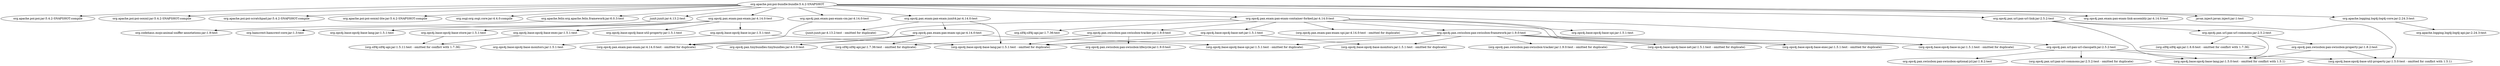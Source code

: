 digraph osgi {
	"org.apache.poi:poi-bundle:bundle:5.4.2-SNAPSHOT" -> "org.apache.poi:poi:jar:5.4.2-SNAPSHOT:compile" ; 
	"org.apache.poi:poi-bundle:bundle:5.4.2-SNAPSHOT" -> "org.apache.poi:poi-ooxml:jar:5.4.2-SNAPSHOT:compile" ; 
	"org.apache.poi:poi-bundle:bundle:5.4.2-SNAPSHOT" -> "org.apache.poi:poi-scratchpad:jar:5.4.2-SNAPSHOT:compile" ; 
	"org.apache.poi:poi-bundle:bundle:5.4.2-SNAPSHOT" -> "org.apache.poi:poi-ooxml-lite:jar:5.4.2-SNAPSHOT:compile" ; 
	"org.apache.poi:poi-bundle:bundle:5.4.2-SNAPSHOT" -> "org.osgi:org.osgi.core:jar:4.4.0:compile" ; 
	"org.apache.poi:poi-bundle:bundle:5.4.2-SNAPSHOT" -> "org.apache.felix:org.apache.felix.framework:jar:6.0.3:test" ; 
	"org.apache.poi:poi-bundle:bundle:5.4.2-SNAPSHOT" -> "junit:junit:jar:4.13.2:test" ; 
	"org.apache.poi:poi-bundle:bundle:5.4.2-SNAPSHOT" -> "org.ops4j.pax.exam:pax-exam:jar:4.14.0:test" ; 
	"org.apache.poi:poi-bundle:bundle:5.4.2-SNAPSHOT" -> "org.ops4j.pax.exam:pax-exam-junit4:jar:4.14.0:test" ; 
	"org.apache.poi:poi-bundle:bundle:5.4.2-SNAPSHOT" -> "org.ops4j.pax.exam:pax-exam-cm:jar:4.14.0:test" ; 
	"org.apache.poi:poi-bundle:bundle:5.4.2-SNAPSHOT" -> "org.ops4j.pax.exam:pax-exam-container-forked:jar:4.14.0:test" ; 
	"org.apache.poi:poi-bundle:bundle:5.4.2-SNAPSHOT" -> "org.ops4j.pax.url:pax-url-link:jar:2.5.2:test" ; 
	"org.apache.poi:poi-bundle:bundle:5.4.2-SNAPSHOT" -> "org.ops4j.pax.url:pax-url-classpath:jar:2.5.2:test" ; 
	"org.apache.poi:poi-bundle:bundle:5.4.2-SNAPSHOT" -> "org.ops4j.pax.exam:pax-exam-link-assembly:jar:4.14.0:test" ; 
	"org.apache.poi:poi-bundle:bundle:5.4.2-SNAPSHOT" -> "javax.inject:javax.inject:jar:1:test" ; 
	"org.apache.poi:poi-bundle:bundle:5.4.2-SNAPSHOT" -> "org.apache.logging.log4j:log4j-core:jar:2.24.3:test" ; 
	"org.apache.felix:org.apache.felix.framework:jar:6.0.3:test" -> "org.codehaus.mojo:animal-sniffer-annotations:jar:1.9:test" ; 
	"junit:junit:jar:4.13.2:test" -> "org.hamcrest:hamcrest-core:jar:1.3:test" ; 
	"org.ops4j.pax.exam:pax-exam:jar:4.14.0:test" -> "org.ops4j.base:ops4j-base-exec:jar:1.5.1:test" ; 
	"org.ops4j.pax.exam:pax-exam:jar:4.14.0:test" -> "org.ops4j.base:ops4j-base-io:jar:1.5.1:test" ; 
	"org.ops4j.pax.exam:pax-exam:jar:4.14.0:test" -> "org.ops4j.base:ops4j-base-lang:jar:1.5.1:test" ; 
	"org.ops4j.pax.exam:pax-exam:jar:4.14.0:test" -> "org.ops4j.base:ops4j-base-store:jar:1.5.1:test" ; 
	"org.ops4j.pax.exam:pax-exam:jar:4.14.0:test" -> "org.ops4j.base:ops4j-base-util-property:jar:1.5.1:test" ; 
	"org.ops4j.base:ops4j-base-exec:jar:1.5.1:test" -> "(org.slf4j:slf4j-api:jar:1.5.11:test - omitted for conflict with 1.7.36)" ; 
	"org.ops4j.base:ops4j-base-io:jar:1.5.1:test" -> "(org.ops4j.base:ops4j-base-lang:jar:1.5.1:test - omitted for duplicate)" ; 
	"org.ops4j.base:ops4j-base-io:jar:1.5.1:test" -> "org.ops4j.base:ops4j-base-monitors:jar:1.5.1:test" ; 
	"org.ops4j.base:ops4j-base-store:jar:1.5.1:test" -> "(org.slf4j:slf4j-api:jar:1.5.11:test - omitted for conflict with 1.7.36)" ; 
	"org.ops4j.pax.exam:pax-exam-junit4:jar:4.14.0:test" -> "org.ops4j.pax.exam:pax-exam-spi:jar:4.14.0:test" ; 
	"org.ops4j.pax.exam:pax-exam-junit4:jar:4.14.0:test" -> "(org.ops4j.base:ops4j-base-lang:jar:1.5.1:test - omitted for duplicate)" ; 
	"org.ops4j.pax.exam:pax-exam-junit4:jar:4.14.0:test" -> "(junit:junit:jar:4.13.2:test - omitted for duplicate)" ; 
	"org.ops4j.pax.exam:pax-exam-spi:jar:4.14.0:test" -> "(org.ops4j.pax.exam:pax-exam:jar:4.14.0:test - omitted for duplicate)" ; 
	"org.ops4j.pax.exam:pax-exam-spi:jar:4.14.0:test" -> "(org.ops4j.base:ops4j-base-spi:jar:1.5.1:test - omitted for duplicate)" ; 
	"org.ops4j.pax.exam:pax-exam-spi:jar:4.14.0:test" -> "(org.slf4j:slf4j-api:jar:1.7.36:test - omitted for duplicate)" ; 
	"org.ops4j.pax.exam:pax-exam-spi:jar:4.14.0:test" -> "org.ops4j.pax.tinybundles:tinybundles:jar:4.0.0:test" ; 
	"org.ops4j.pax.exam:pax-exam-cm:jar:4.14.0:test" -> "(org.ops4j.pax.exam:pax-exam:jar:4.14.0:test - omitted for duplicate)" ; 
	"org.ops4j.pax.exam:pax-exam-container-forked:jar:4.14.0:test" -> "(org.ops4j.pax.exam:pax-exam:jar:4.14.0:test - omitted for duplicate)" ; 
	"org.ops4j.pax.exam:pax-exam-container-forked:jar:4.14.0:test" -> "(org.ops4j.pax.exam:pax-exam-spi:jar:4.14.0:test - omitted for duplicate)" ; 
	"org.ops4j.pax.exam:pax-exam-container-forked:jar:4.14.0:test" -> "(org.ops4j.base:ops4j-base-exec:jar:1.5.1:test - omitted for duplicate)" ; 
	"org.ops4j.pax.exam:pax-exam-container-forked:jar:4.14.0:test" -> "org.ops4j.base:ops4j-base-net:jar:1.5.1:test" ; 
	"org.ops4j.pax.exam:pax-exam-container-forked:jar:4.14.0:test" -> "(org.ops4j.base:ops4j-base-io:jar:1.5.1:test - omitted for duplicate)" ; 
	"org.ops4j.pax.exam:pax-exam-container-forked:jar:4.14.0:test" -> "org.ops4j.base:ops4j-base-spi:jar:1.5.1:test" ; 
	"org.ops4j.pax.exam:pax-exam-container-forked:jar:4.14.0:test" -> "org.ops4j.pax.swissbox:pax-swissbox-framework:jar:1.9.0:test" ; 
	"org.ops4j.pax.exam:pax-exam-container-forked:jar:4.14.0:test" -> "org.ops4j.pax.swissbox:pax-swissbox-tracker:jar:1.9.0:test" ; 
	"org.ops4j.pax.exam:pax-exam-container-forked:jar:4.14.0:test" -> "org.slf4j:slf4j-api:jar:1.7.36:test" ; 
	"org.ops4j.base:ops4j-base-net:jar:1.5.1:test" -> "(org.ops4j.base:ops4j-base-lang:jar:1.5.1:test - omitted for duplicate)" ; 
	"org.ops4j.base:ops4j-base-net:jar:1.5.1:test" -> "(org.ops4j.base:ops4j-base-monitors:jar:1.5.1:test - omitted for duplicate)" ; 
	"org.ops4j.pax.swissbox:pax-swissbox-framework:jar:1.9.0:test" -> "(org.ops4j.pax.swissbox:pax-swissbox-tracker:jar:1.9.0:test - omitted for duplicate)" ; 
	"org.ops4j.pax.swissbox:pax-swissbox-framework:jar:1.9.0:test" -> "(org.ops4j.base:ops4j-base-exec:jar:1.5.1:test - omitted for duplicate)" ; 
	"org.ops4j.pax.swissbox:pax-swissbox-framework:jar:1.9.0:test" -> "(org.ops4j.base:ops4j-base-io:jar:1.5.1:test - omitted for duplicate)" ; 
	"org.ops4j.pax.swissbox:pax-swissbox-framework:jar:1.9.0:test" -> "(org.ops4j.base:ops4j-base-lang:jar:1.5.1:test - omitted for duplicate)" ; 
	"org.ops4j.pax.swissbox:pax-swissbox-framework:jar:1.9.0:test" -> "(org.ops4j.base:ops4j-base-monitors:jar:1.5.1:test - omitted for duplicate)" ; 
	"org.ops4j.pax.swissbox:pax-swissbox-framework:jar:1.9.0:test" -> "(org.ops4j.base:ops4j-base-net:jar:1.5.1:test - omitted for duplicate)" ; 
	"org.ops4j.pax.swissbox:pax-swissbox-framework:jar:1.9.0:test" -> "(org.ops4j.base:ops4j-base-spi:jar:1.5.1:test - omitted for duplicate)" ; 
	"org.ops4j.pax.swissbox:pax-swissbox-tracker:jar:1.9.0:test" -> "org.ops4j.pax.swissbox:pax-swissbox-lifecycle:jar:1.9.0:test" ; 
	"org.ops4j.pax.swissbox:pax-swissbox-tracker:jar:1.9.0:test" -> "(org.ops4j.base:ops4j-base-lang:jar:1.5.1:test - omitted for duplicate)" ; 
	"org.ops4j.pax.swissbox:pax-swissbox-tracker:jar:1.9.0:test" -> "(org.slf4j:slf4j-api:jar:1.7.36:test - omitted for duplicate)" ; 
	"org.ops4j.pax.url:pax-url-link:jar:2.5.2:test" -> "(org.ops4j.base:ops4j-base-lang:jar:1.5.0:test - omitted for conflict with 1.5.1)" ; 
	"org.ops4j.pax.url:pax-url-link:jar:2.5.2:test" -> "(org.ops4j.base:ops4j-base-util-property:jar:1.5.0:test - omitted for conflict with 1.5.1)" ; 
	"org.ops4j.pax.url:pax-url-link:jar:2.5.2:test" -> "org.ops4j.pax.url:pax-url-commons:jar:2.5.2:test" ; 
	"org.ops4j.pax.url:pax-url-commons:jar:2.5.2:test" -> "(org.ops4j.base:ops4j-base-lang:jar:1.5.0:test - omitted for conflict with 1.5.1)" ; 
	"org.ops4j.pax.url:pax-url-commons:jar:2.5.2:test" -> "org.ops4j.pax.swissbox:pax-swissbox-property:jar:1.8.2:test" ; 
	"org.ops4j.pax.url:pax-url-commons:jar:2.5.2:test" -> "(org.slf4j:slf4j-api:jar:1.6.6:test - omitted for conflict with 1.7.36)" ; 
	"org.ops4j.pax.swissbox:pax-swissbox-property:jar:1.8.2:test" -> "(org.ops4j.base:ops4j-base-lang:jar:1.5.0:test - omitted for conflict with 1.5.1)" ; 
	"org.ops4j.pax.swissbox:pax-swissbox-property:jar:1.8.2:test" -> "(org.ops4j.base:ops4j-base-util-property:jar:1.5.0:test - omitted for conflict with 1.5.1)" ; 
	"org.ops4j.pax.url:pax-url-classpath:jar:2.5.2:test" -> "(org.ops4j.base:ops4j-base-lang:jar:1.5.0:test - omitted for conflict with 1.5.1)" ; 
	"org.ops4j.pax.url:pax-url-classpath:jar:2.5.2:test" -> "(org.ops4j.base:ops4j-base-util-property:jar:1.5.0:test - omitted for conflict with 1.5.1)" ; 
	"org.ops4j.pax.url:pax-url-classpath:jar:2.5.2:test" -> "org.ops4j.pax.swissbox:pax-swissbox-optional-jcl:jar:1.8.2:test" ; 
	"org.ops4j.pax.url:pax-url-classpath:jar:2.5.2:test" -> "(org.ops4j.pax.url:pax-url-commons:jar:2.5.2:test - omitted for duplicate)" ; 
	"org.apache.logging.log4j:log4j-core:jar:2.24.3:test" -> "org.apache.logging.log4j:log4j-api:jar:2.24.3:test" ; 
}
